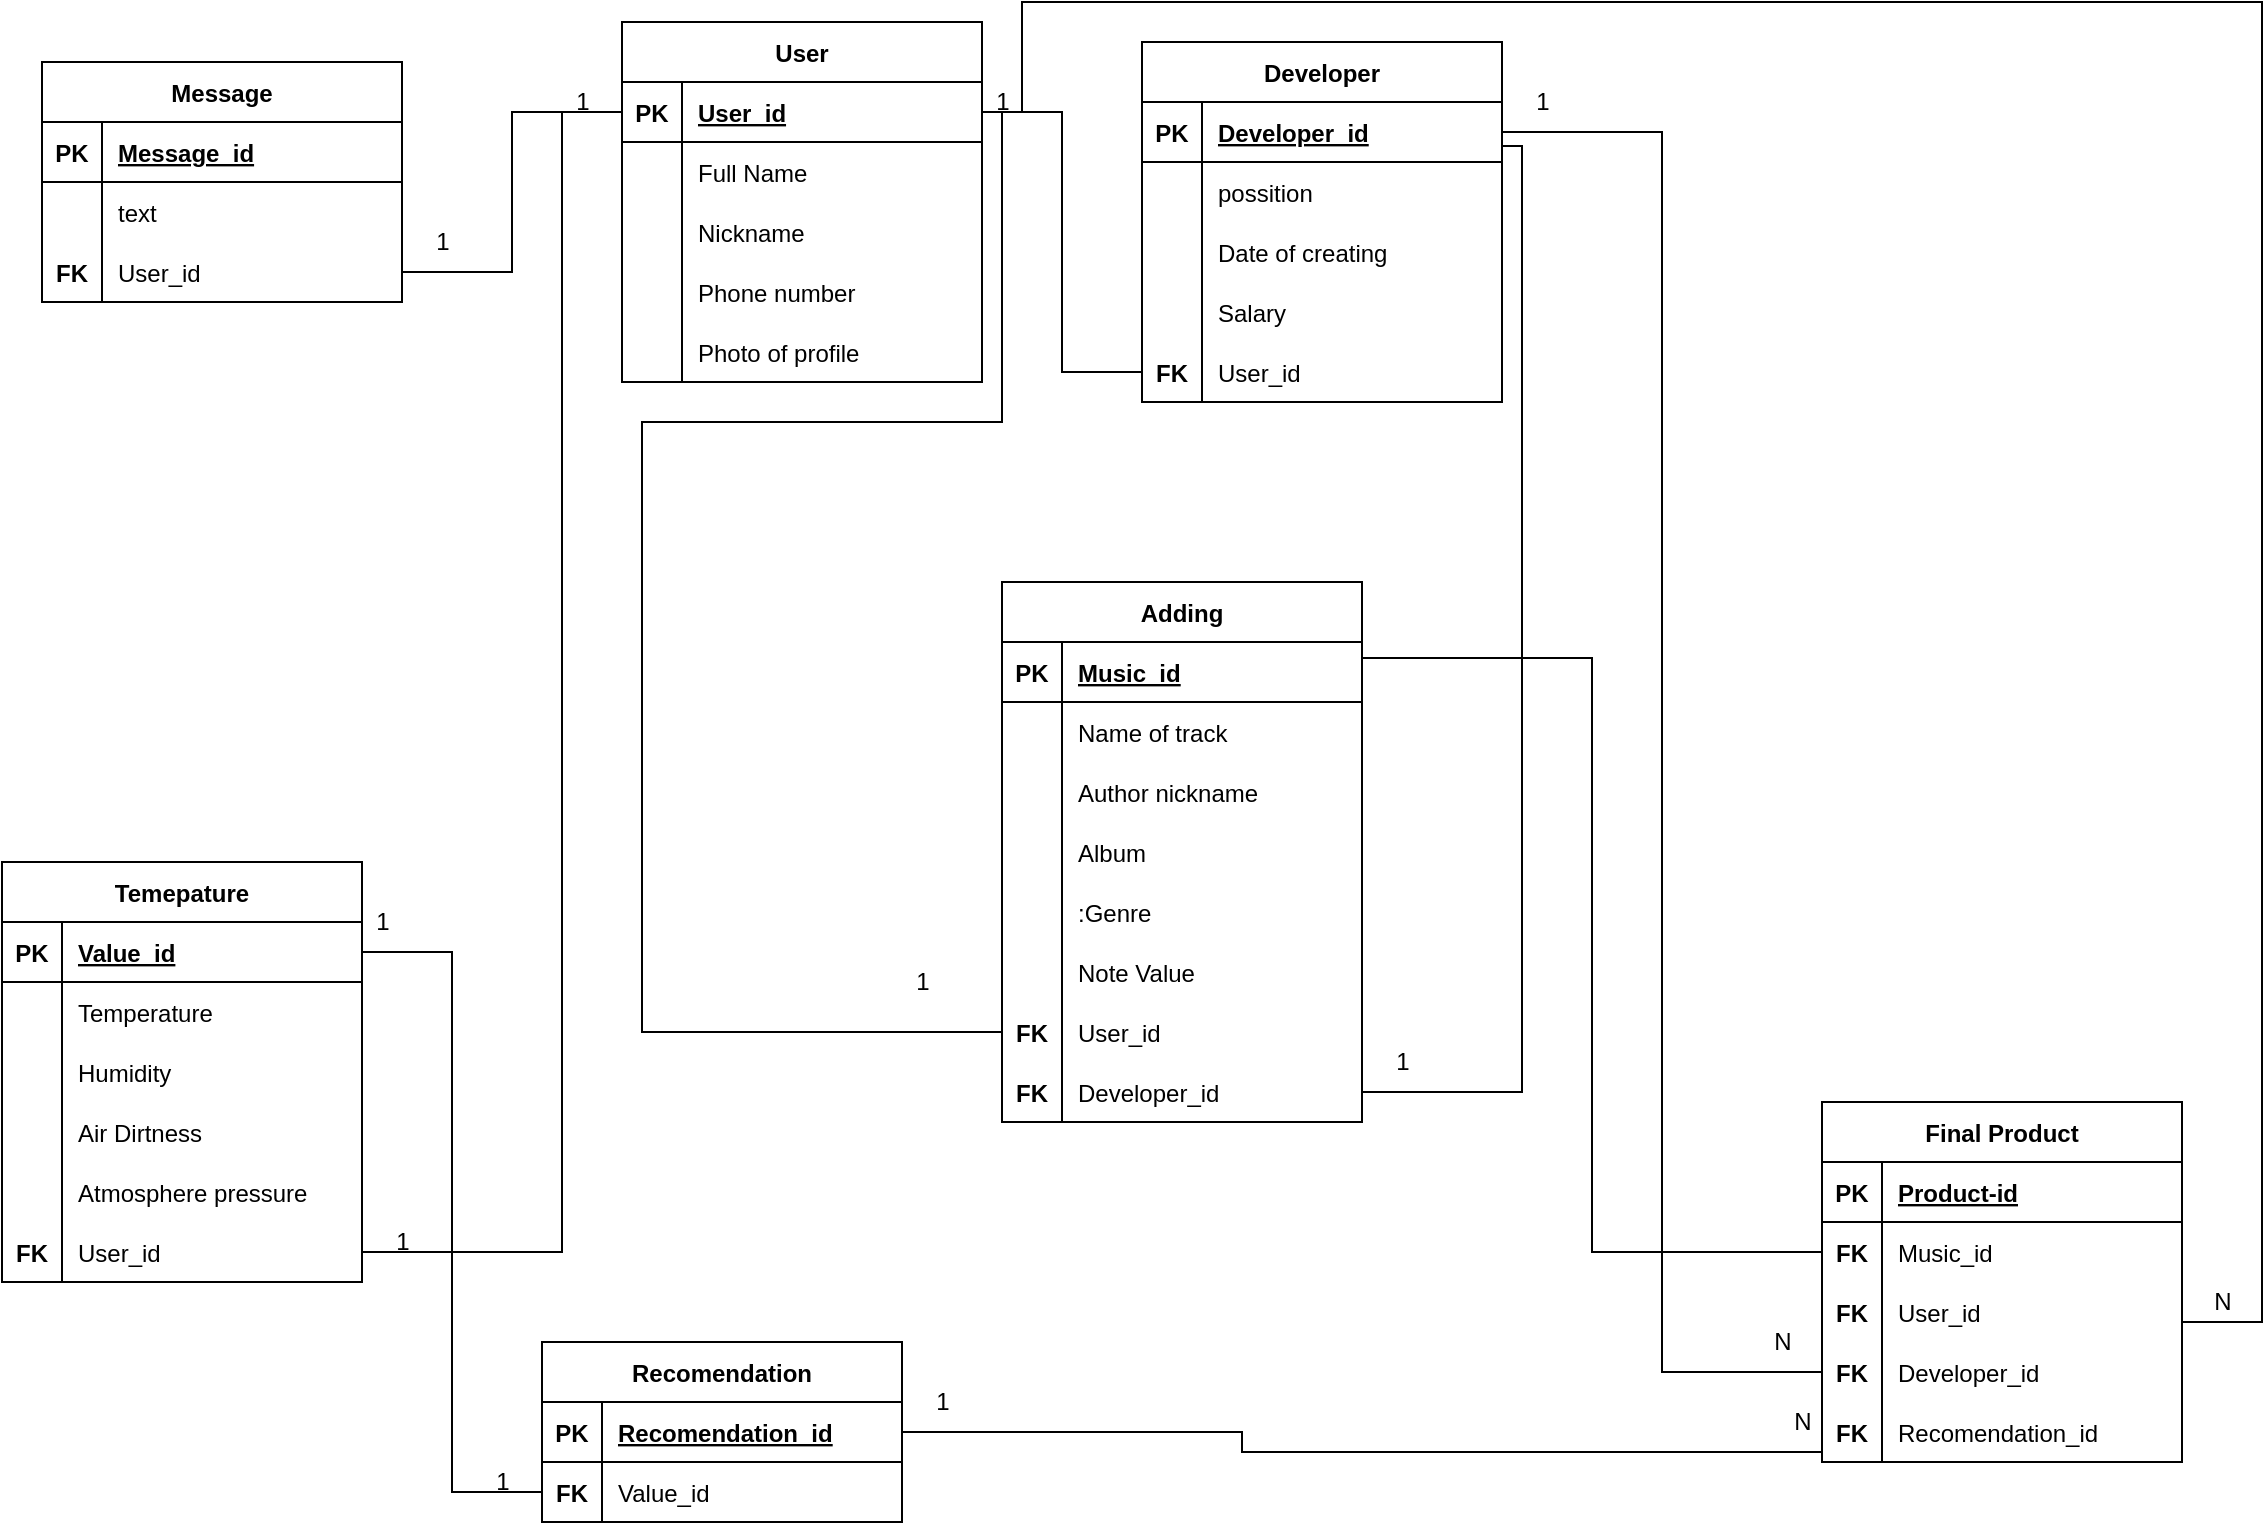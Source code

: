 <mxfile version="20.3.0" type="device"><diagram id="j_bHsARzBsBzhVCtsKam" name="Page-1"><mxGraphModel dx="1422" dy="5474" grid="1" gridSize="10" guides="1" tooltips="1" connect="1" arrows="1" fold="1" page="1" pageScale="1" pageWidth="3300" pageHeight="4681" math="0" shadow="0"><root><mxCell id="0"/><mxCell id="1" parent="0"/><mxCell id="p6yIpW0ieQxFYsLkq8gN-11" value="Message" style="shape=table;startSize=30;container=1;collapsible=1;childLayout=tableLayout;fixedRows=1;rowLines=0;fontStyle=1;align=center;resizeLast=1;" parent="1" vertex="1"><mxGeometry x="200" y="-770" width="180" height="120" as="geometry"/></mxCell><mxCell id="p6yIpW0ieQxFYsLkq8gN-12" value="" style="shape=partialRectangle;collapsible=0;dropTarget=0;pointerEvents=0;fillColor=none;top=0;left=0;bottom=1;right=0;points=[[0,0.5],[1,0.5]];portConstraint=eastwest;" parent="p6yIpW0ieQxFYsLkq8gN-11" vertex="1"><mxGeometry y="30" width="180" height="30" as="geometry"/></mxCell><mxCell id="p6yIpW0ieQxFYsLkq8gN-13" value="PK" style="shape=partialRectangle;connectable=0;fillColor=none;top=0;left=0;bottom=0;right=0;fontStyle=1;overflow=hidden;" parent="p6yIpW0ieQxFYsLkq8gN-12" vertex="1"><mxGeometry width="30" height="30" as="geometry"><mxRectangle width="30" height="30" as="alternateBounds"/></mxGeometry></mxCell><mxCell id="p6yIpW0ieQxFYsLkq8gN-14" value="Message_id" style="shape=partialRectangle;connectable=0;fillColor=none;top=0;left=0;bottom=0;right=0;align=left;spacingLeft=6;fontStyle=5;overflow=hidden;" parent="p6yIpW0ieQxFYsLkq8gN-12" vertex="1"><mxGeometry x="30" width="150" height="30" as="geometry"><mxRectangle width="150" height="30" as="alternateBounds"/></mxGeometry></mxCell><mxCell id="p6yIpW0ieQxFYsLkq8gN-15" value="" style="shape=partialRectangle;collapsible=0;dropTarget=0;pointerEvents=0;fillColor=none;top=0;left=0;bottom=0;right=0;points=[[0,0.5],[1,0.5]];portConstraint=eastwest;" parent="p6yIpW0ieQxFYsLkq8gN-11" vertex="1"><mxGeometry y="60" width="180" height="30" as="geometry"/></mxCell><mxCell id="p6yIpW0ieQxFYsLkq8gN-16" value="" style="shape=partialRectangle;connectable=0;fillColor=none;top=0;left=0;bottom=0;right=0;editable=1;overflow=hidden;" parent="p6yIpW0ieQxFYsLkq8gN-15" vertex="1"><mxGeometry width="30" height="30" as="geometry"><mxRectangle width="30" height="30" as="alternateBounds"/></mxGeometry></mxCell><mxCell id="p6yIpW0ieQxFYsLkq8gN-17" value="text" style="shape=partialRectangle;connectable=0;fillColor=none;top=0;left=0;bottom=0;right=0;align=left;spacingLeft=6;overflow=hidden;" parent="p6yIpW0ieQxFYsLkq8gN-15" vertex="1"><mxGeometry x="30" width="150" height="30" as="geometry"><mxRectangle width="150" height="30" as="alternateBounds"/></mxGeometry></mxCell><mxCell id="p6yIpW0ieQxFYsLkq8gN-62" value="" style="shape=partialRectangle;collapsible=0;dropTarget=0;pointerEvents=0;fillColor=none;top=0;left=0;bottom=0;right=0;points=[[0,0.5],[1,0.5]];portConstraint=eastwest;" parent="p6yIpW0ieQxFYsLkq8gN-11" vertex="1"><mxGeometry y="90" width="180" height="30" as="geometry"/></mxCell><mxCell id="p6yIpW0ieQxFYsLkq8gN-63" value="FK" style="shape=partialRectangle;connectable=0;fillColor=none;top=0;left=0;bottom=0;right=0;editable=1;overflow=hidden;fontStyle=1" parent="p6yIpW0ieQxFYsLkq8gN-62" vertex="1"><mxGeometry width="30" height="30" as="geometry"><mxRectangle width="30" height="30" as="alternateBounds"/></mxGeometry></mxCell><mxCell id="p6yIpW0ieQxFYsLkq8gN-64" value="User_id" style="shape=partialRectangle;connectable=0;fillColor=none;top=0;left=0;bottom=0;right=0;align=left;spacingLeft=6;overflow=hidden;" parent="p6yIpW0ieQxFYsLkq8gN-62" vertex="1"><mxGeometry x="30" width="150" height="30" as="geometry"><mxRectangle width="150" height="30" as="alternateBounds"/></mxGeometry></mxCell><mxCell id="p6yIpW0ieQxFYsLkq8gN-19" value="User" style="shape=table;startSize=30;container=1;collapsible=1;childLayout=tableLayout;fixedRows=1;rowLines=0;fontStyle=1;align=center;resizeLast=1;" parent="1" vertex="1"><mxGeometry x="490" y="-790" width="180" height="180" as="geometry"><mxRectangle x="440" y="-770" width="70" height="30" as="alternateBounds"/></mxGeometry></mxCell><mxCell id="p6yIpW0ieQxFYsLkq8gN-20" value="" style="shape=partialRectangle;collapsible=0;dropTarget=0;pointerEvents=0;fillColor=none;top=0;left=0;bottom=1;right=0;points=[[0,0.5],[1,0.5]];portConstraint=eastwest;" parent="p6yIpW0ieQxFYsLkq8gN-19" vertex="1"><mxGeometry y="30" width="180" height="30" as="geometry"/></mxCell><mxCell id="p6yIpW0ieQxFYsLkq8gN-21" value="PK" style="shape=partialRectangle;connectable=0;fillColor=none;top=0;left=0;bottom=0;right=0;fontStyle=1;overflow=hidden;" parent="p6yIpW0ieQxFYsLkq8gN-20" vertex="1"><mxGeometry width="30" height="30" as="geometry"><mxRectangle width="30" height="30" as="alternateBounds"/></mxGeometry></mxCell><mxCell id="p6yIpW0ieQxFYsLkq8gN-22" value="User_id" style="shape=partialRectangle;connectable=0;fillColor=none;top=0;left=0;bottom=0;right=0;align=left;spacingLeft=6;fontStyle=5;overflow=hidden;" parent="p6yIpW0ieQxFYsLkq8gN-20" vertex="1"><mxGeometry x="30" width="150" height="30" as="geometry"><mxRectangle width="150" height="30" as="alternateBounds"/></mxGeometry></mxCell><mxCell id="p6yIpW0ieQxFYsLkq8gN-23" value="" style="shape=partialRectangle;collapsible=0;dropTarget=0;pointerEvents=0;fillColor=none;top=0;left=0;bottom=0;right=0;points=[[0,0.5],[1,0.5]];portConstraint=eastwest;" parent="p6yIpW0ieQxFYsLkq8gN-19" vertex="1"><mxGeometry y="60" width="180" height="30" as="geometry"/></mxCell><mxCell id="p6yIpW0ieQxFYsLkq8gN-24" value="" style="shape=partialRectangle;connectable=0;fillColor=none;top=0;left=0;bottom=0;right=0;editable=1;overflow=hidden;" parent="p6yIpW0ieQxFYsLkq8gN-23" vertex="1"><mxGeometry width="30" height="30" as="geometry"><mxRectangle width="30" height="30" as="alternateBounds"/></mxGeometry></mxCell><mxCell id="p6yIpW0ieQxFYsLkq8gN-25" value="Full Name" style="shape=partialRectangle;connectable=0;fillColor=none;top=0;left=0;bottom=0;right=0;align=left;spacingLeft=6;overflow=hidden;" parent="p6yIpW0ieQxFYsLkq8gN-23" vertex="1"><mxGeometry x="30" width="150" height="30" as="geometry"><mxRectangle width="150" height="30" as="alternateBounds"/></mxGeometry></mxCell><mxCell id="p6yIpW0ieQxFYsLkq8gN-26" value="" style="shape=partialRectangle;collapsible=0;dropTarget=0;pointerEvents=0;fillColor=none;top=0;left=0;bottom=0;right=0;points=[[0,0.5],[1,0.5]];portConstraint=eastwest;" parent="p6yIpW0ieQxFYsLkq8gN-19" vertex="1"><mxGeometry y="90" width="180" height="30" as="geometry"/></mxCell><mxCell id="p6yIpW0ieQxFYsLkq8gN-27" value="" style="shape=partialRectangle;connectable=0;fillColor=none;top=0;left=0;bottom=0;right=0;editable=1;overflow=hidden;fontStyle=1" parent="p6yIpW0ieQxFYsLkq8gN-26" vertex="1"><mxGeometry width="30" height="30" as="geometry"><mxRectangle width="30" height="30" as="alternateBounds"/></mxGeometry></mxCell><mxCell id="p6yIpW0ieQxFYsLkq8gN-28" value="Nickname" style="shape=partialRectangle;connectable=0;fillColor=none;top=0;left=0;bottom=0;right=0;align=left;spacingLeft=6;overflow=hidden;" parent="p6yIpW0ieQxFYsLkq8gN-26" vertex="1"><mxGeometry x="30" width="150" height="30" as="geometry"><mxRectangle width="150" height="30" as="alternateBounds"/></mxGeometry></mxCell><mxCell id="p6yIpW0ieQxFYsLkq8gN-29" value="" style="shape=partialRectangle;collapsible=0;dropTarget=0;pointerEvents=0;fillColor=none;top=0;left=0;bottom=0;right=0;points=[[0,0.5],[1,0.5]];portConstraint=eastwest;" parent="p6yIpW0ieQxFYsLkq8gN-19" vertex="1"><mxGeometry y="120" width="180" height="30" as="geometry"/></mxCell><mxCell id="p6yIpW0ieQxFYsLkq8gN-30" value="" style="shape=partialRectangle;connectable=0;fillColor=none;top=0;left=0;bottom=0;right=0;editable=1;overflow=hidden;fontStyle=1" parent="p6yIpW0ieQxFYsLkq8gN-29" vertex="1"><mxGeometry width="30" height="30" as="geometry"><mxRectangle width="30" height="30" as="alternateBounds"/></mxGeometry></mxCell><mxCell id="p6yIpW0ieQxFYsLkq8gN-31" value="Phone number" style="shape=partialRectangle;connectable=0;fillColor=none;top=0;left=0;bottom=0;right=0;align=left;spacingLeft=6;overflow=hidden;" parent="p6yIpW0ieQxFYsLkq8gN-29" vertex="1"><mxGeometry x="30" width="150" height="30" as="geometry"><mxRectangle width="150" height="30" as="alternateBounds"/></mxGeometry></mxCell><mxCell id="p6yIpW0ieQxFYsLkq8gN-32" value="" style="shape=partialRectangle;collapsible=0;dropTarget=0;pointerEvents=0;fillColor=none;top=0;left=0;bottom=0;right=0;points=[[0,0.5],[1,0.5]];portConstraint=eastwest;" parent="p6yIpW0ieQxFYsLkq8gN-19" vertex="1"><mxGeometry y="150" width="180" height="30" as="geometry"/></mxCell><mxCell id="p6yIpW0ieQxFYsLkq8gN-33" value="" style="shape=partialRectangle;connectable=0;fillColor=none;top=0;left=0;bottom=0;right=0;editable=1;overflow=hidden;fontStyle=1" parent="p6yIpW0ieQxFYsLkq8gN-32" vertex="1"><mxGeometry width="30" height="30" as="geometry"><mxRectangle width="30" height="30" as="alternateBounds"/></mxGeometry></mxCell><mxCell id="p6yIpW0ieQxFYsLkq8gN-34" value="Photo of profile" style="shape=partialRectangle;connectable=0;fillColor=none;top=0;left=0;bottom=0;right=0;align=left;spacingLeft=6;overflow=hidden;" parent="p6yIpW0ieQxFYsLkq8gN-32" vertex="1"><mxGeometry x="30" width="150" height="30" as="geometry"><mxRectangle width="150" height="30" as="alternateBounds"/></mxGeometry></mxCell><mxCell id="p6yIpW0ieQxFYsLkq8gN-46" value="Developer" style="shape=table;startSize=30;container=1;collapsible=1;childLayout=tableLayout;fixedRows=1;rowLines=0;fontStyle=1;align=center;resizeLast=1;" parent="1" vertex="1"><mxGeometry x="750" y="-780" width="180" height="180" as="geometry"><mxRectangle x="440" y="-770" width="70" height="30" as="alternateBounds"/></mxGeometry></mxCell><mxCell id="p6yIpW0ieQxFYsLkq8gN-47" value="" style="shape=partialRectangle;collapsible=0;dropTarget=0;pointerEvents=0;fillColor=none;top=0;left=0;bottom=1;right=0;points=[[0,0.5],[1,0.5]];portConstraint=eastwest;" parent="p6yIpW0ieQxFYsLkq8gN-46" vertex="1"><mxGeometry y="30" width="180" height="30" as="geometry"/></mxCell><mxCell id="p6yIpW0ieQxFYsLkq8gN-48" value="PK" style="shape=partialRectangle;connectable=0;fillColor=none;top=0;left=0;bottom=0;right=0;fontStyle=1;overflow=hidden;" parent="p6yIpW0ieQxFYsLkq8gN-47" vertex="1"><mxGeometry width="30" height="30" as="geometry"><mxRectangle width="30" height="30" as="alternateBounds"/></mxGeometry></mxCell><mxCell id="p6yIpW0ieQxFYsLkq8gN-49" value="Developer_id" style="shape=partialRectangle;connectable=0;fillColor=none;top=0;left=0;bottom=0;right=0;align=left;spacingLeft=6;fontStyle=5;overflow=hidden;" parent="p6yIpW0ieQxFYsLkq8gN-47" vertex="1"><mxGeometry x="30" width="150" height="30" as="geometry"><mxRectangle width="150" height="30" as="alternateBounds"/></mxGeometry></mxCell><mxCell id="p6yIpW0ieQxFYsLkq8gN-50" value="" style="shape=partialRectangle;collapsible=0;dropTarget=0;pointerEvents=0;fillColor=none;top=0;left=0;bottom=0;right=0;points=[[0,0.5],[1,0.5]];portConstraint=eastwest;" parent="p6yIpW0ieQxFYsLkq8gN-46" vertex="1"><mxGeometry y="60" width="180" height="30" as="geometry"/></mxCell><mxCell id="p6yIpW0ieQxFYsLkq8gN-51" value="" style="shape=partialRectangle;connectable=0;fillColor=none;top=0;left=0;bottom=0;right=0;editable=1;overflow=hidden;" parent="p6yIpW0ieQxFYsLkq8gN-50" vertex="1"><mxGeometry width="30" height="30" as="geometry"><mxRectangle width="30" height="30" as="alternateBounds"/></mxGeometry></mxCell><mxCell id="p6yIpW0ieQxFYsLkq8gN-52" value="possition" style="shape=partialRectangle;connectable=0;fillColor=none;top=0;left=0;bottom=0;right=0;align=left;spacingLeft=6;overflow=hidden;" parent="p6yIpW0ieQxFYsLkq8gN-50" vertex="1"><mxGeometry x="30" width="150" height="30" as="geometry"><mxRectangle width="150" height="30" as="alternateBounds"/></mxGeometry></mxCell><mxCell id="p6yIpW0ieQxFYsLkq8gN-56" value="" style="shape=partialRectangle;collapsible=0;dropTarget=0;pointerEvents=0;fillColor=none;top=0;left=0;bottom=0;right=0;points=[[0,0.5],[1,0.5]];portConstraint=eastwest;" parent="p6yIpW0ieQxFYsLkq8gN-46" vertex="1"><mxGeometry y="90" width="180" height="30" as="geometry"/></mxCell><mxCell id="p6yIpW0ieQxFYsLkq8gN-57" value="" style="shape=partialRectangle;connectable=0;fillColor=none;top=0;left=0;bottom=0;right=0;editable=1;overflow=hidden;fontStyle=1" parent="p6yIpW0ieQxFYsLkq8gN-56" vertex="1"><mxGeometry width="30" height="30" as="geometry"><mxRectangle width="30" height="30" as="alternateBounds"/></mxGeometry></mxCell><mxCell id="p6yIpW0ieQxFYsLkq8gN-58" value="Date of creating" style="shape=partialRectangle;connectable=0;fillColor=none;top=0;left=0;bottom=0;right=0;align=left;spacingLeft=6;overflow=hidden;" parent="p6yIpW0ieQxFYsLkq8gN-56" vertex="1"><mxGeometry x="30" width="150" height="30" as="geometry"><mxRectangle width="150" height="30" as="alternateBounds"/></mxGeometry></mxCell><mxCell id="p6yIpW0ieQxFYsLkq8gN-53" value="" style="shape=partialRectangle;collapsible=0;dropTarget=0;pointerEvents=0;fillColor=none;top=0;left=0;bottom=0;right=0;points=[[0,0.5],[1,0.5]];portConstraint=eastwest;" parent="p6yIpW0ieQxFYsLkq8gN-46" vertex="1"><mxGeometry y="120" width="180" height="30" as="geometry"/></mxCell><mxCell id="p6yIpW0ieQxFYsLkq8gN-54" value="" style="shape=partialRectangle;connectable=0;fillColor=none;top=0;left=0;bottom=0;right=0;editable=1;overflow=hidden;fontStyle=1" parent="p6yIpW0ieQxFYsLkq8gN-53" vertex="1"><mxGeometry width="30" height="30" as="geometry"><mxRectangle width="30" height="30" as="alternateBounds"/></mxGeometry></mxCell><mxCell id="p6yIpW0ieQxFYsLkq8gN-55" value="Salary" style="shape=partialRectangle;connectable=0;fillColor=none;top=0;left=0;bottom=0;right=0;align=left;spacingLeft=6;overflow=hidden;" parent="p6yIpW0ieQxFYsLkq8gN-53" vertex="1"><mxGeometry x="30" width="150" height="30" as="geometry"><mxRectangle width="150" height="30" as="alternateBounds"/></mxGeometry></mxCell><mxCell id="p6yIpW0ieQxFYsLkq8gN-68" value="" style="shape=partialRectangle;collapsible=0;dropTarget=0;pointerEvents=0;fillColor=none;top=0;left=0;bottom=0;right=0;points=[[0,0.5],[1,0.5]];portConstraint=eastwest;" parent="p6yIpW0ieQxFYsLkq8gN-46" vertex="1"><mxGeometry y="150" width="180" height="30" as="geometry"/></mxCell><mxCell id="p6yIpW0ieQxFYsLkq8gN-69" value="FK" style="shape=partialRectangle;connectable=0;fillColor=none;top=0;left=0;bottom=0;right=0;editable=1;overflow=hidden;fontStyle=1" parent="p6yIpW0ieQxFYsLkq8gN-68" vertex="1"><mxGeometry width="30" height="30" as="geometry"><mxRectangle width="30" height="30" as="alternateBounds"/></mxGeometry></mxCell><mxCell id="p6yIpW0ieQxFYsLkq8gN-70" value="User_id" style="shape=partialRectangle;connectable=0;fillColor=none;top=0;left=0;bottom=0;right=0;align=left;spacingLeft=6;overflow=hidden;" parent="p6yIpW0ieQxFYsLkq8gN-68" vertex="1"><mxGeometry x="30" width="150" height="30" as="geometry"><mxRectangle width="150" height="30" as="alternateBounds"/></mxGeometry></mxCell><mxCell id="p6yIpW0ieQxFYsLkq8gN-65" value="" style="endArrow=none;html=1;edgeStyle=orthogonalEdgeStyle;rounded=0;exitX=0;exitY=0.5;exitDx=0;exitDy=0;entryX=1;entryY=0.5;entryDx=0;entryDy=0;" parent="1" source="p6yIpW0ieQxFYsLkq8gN-20" target="p6yIpW0ieQxFYsLkq8gN-62" edge="1"><mxGeometry relative="1" as="geometry"><mxPoint x="360" y="-590" as="sourcePoint"/><mxPoint x="520" y="-590" as="targetPoint"/></mxGeometry></mxCell><mxCell id="p6yIpW0ieQxFYsLkq8gN-71" value="" style="endArrow=none;html=1;edgeStyle=orthogonalEdgeStyle;rounded=0;exitX=1;exitY=0.5;exitDx=0;exitDy=0;entryX=0;entryY=0.5;entryDx=0;entryDy=0;" parent="1" source="p6yIpW0ieQxFYsLkq8gN-20" target="p6yIpW0ieQxFYsLkq8gN-68" edge="1"><mxGeometry relative="1" as="geometry"><mxPoint x="750" y="-580" as="sourcePoint"/><mxPoint x="660" y="-510" as="targetPoint"/></mxGeometry></mxCell><mxCell id="p6yIpW0ieQxFYsLkq8gN-72" value="Adding" style="shape=table;startSize=30;container=1;collapsible=1;childLayout=tableLayout;fixedRows=1;rowLines=0;fontStyle=1;align=center;resizeLast=1;" parent="1" vertex="1"><mxGeometry x="680" y="-510" width="180" height="270" as="geometry"><mxRectangle x="440" y="-770" width="70" height="30" as="alternateBounds"/></mxGeometry></mxCell><mxCell id="p6yIpW0ieQxFYsLkq8gN-73" value="" style="shape=partialRectangle;collapsible=0;dropTarget=0;pointerEvents=0;fillColor=none;top=0;left=0;bottom=1;right=0;points=[[0,0.5],[1,0.5]];portConstraint=eastwest;" parent="p6yIpW0ieQxFYsLkq8gN-72" vertex="1"><mxGeometry y="30" width="180" height="30" as="geometry"/></mxCell><mxCell id="p6yIpW0ieQxFYsLkq8gN-74" value="PK" style="shape=partialRectangle;connectable=0;fillColor=none;top=0;left=0;bottom=0;right=0;fontStyle=1;overflow=hidden;" parent="p6yIpW0ieQxFYsLkq8gN-73" vertex="1"><mxGeometry width="30" height="30" as="geometry"><mxRectangle width="30" height="30" as="alternateBounds"/></mxGeometry></mxCell><mxCell id="p6yIpW0ieQxFYsLkq8gN-75" value="Music_id" style="shape=partialRectangle;connectable=0;fillColor=none;top=0;left=0;bottom=0;right=0;align=left;spacingLeft=6;fontStyle=5;overflow=hidden;" parent="p6yIpW0ieQxFYsLkq8gN-73" vertex="1"><mxGeometry x="30" width="150" height="30" as="geometry"><mxRectangle width="150" height="30" as="alternateBounds"/></mxGeometry></mxCell><mxCell id="p6yIpW0ieQxFYsLkq8gN-76" value="" style="shape=partialRectangle;collapsible=0;dropTarget=0;pointerEvents=0;fillColor=none;top=0;left=0;bottom=0;right=0;points=[[0,0.5],[1,0.5]];portConstraint=eastwest;" parent="p6yIpW0ieQxFYsLkq8gN-72" vertex="1"><mxGeometry y="60" width="180" height="30" as="geometry"/></mxCell><mxCell id="p6yIpW0ieQxFYsLkq8gN-77" value="" style="shape=partialRectangle;connectable=0;fillColor=none;top=0;left=0;bottom=0;right=0;editable=1;overflow=hidden;" parent="p6yIpW0ieQxFYsLkq8gN-76" vertex="1"><mxGeometry width="30" height="30" as="geometry"><mxRectangle width="30" height="30" as="alternateBounds"/></mxGeometry></mxCell><mxCell id="p6yIpW0ieQxFYsLkq8gN-78" value="Name of track" style="shape=partialRectangle;connectable=0;fillColor=none;top=0;left=0;bottom=0;right=0;align=left;spacingLeft=6;overflow=hidden;" parent="p6yIpW0ieQxFYsLkq8gN-76" vertex="1"><mxGeometry x="30" width="150" height="30" as="geometry"><mxRectangle width="150" height="30" as="alternateBounds"/></mxGeometry></mxCell><mxCell id="p6yIpW0ieQxFYsLkq8gN-79" value="" style="shape=partialRectangle;collapsible=0;dropTarget=0;pointerEvents=0;fillColor=none;top=0;left=0;bottom=0;right=0;points=[[0,0.5],[1,0.5]];portConstraint=eastwest;" parent="p6yIpW0ieQxFYsLkq8gN-72" vertex="1"><mxGeometry y="90" width="180" height="30" as="geometry"/></mxCell><mxCell id="p6yIpW0ieQxFYsLkq8gN-80" value="" style="shape=partialRectangle;connectable=0;fillColor=none;top=0;left=0;bottom=0;right=0;editable=1;overflow=hidden;fontStyle=1" parent="p6yIpW0ieQxFYsLkq8gN-79" vertex="1"><mxGeometry width="30" height="30" as="geometry"><mxRectangle width="30" height="30" as="alternateBounds"/></mxGeometry></mxCell><mxCell id="p6yIpW0ieQxFYsLkq8gN-81" value="Author nickname" style="shape=partialRectangle;connectable=0;fillColor=none;top=0;left=0;bottom=0;right=0;align=left;spacingLeft=6;overflow=hidden;" parent="p6yIpW0ieQxFYsLkq8gN-79" vertex="1"><mxGeometry x="30" width="150" height="30" as="geometry"><mxRectangle width="150" height="30" as="alternateBounds"/></mxGeometry></mxCell><mxCell id="p6yIpW0ieQxFYsLkq8gN-82" value="" style="shape=partialRectangle;collapsible=0;dropTarget=0;pointerEvents=0;fillColor=none;top=0;left=0;bottom=0;right=0;points=[[0,0.5],[1,0.5]];portConstraint=eastwest;" parent="p6yIpW0ieQxFYsLkq8gN-72" vertex="1"><mxGeometry y="120" width="180" height="30" as="geometry"/></mxCell><mxCell id="p6yIpW0ieQxFYsLkq8gN-83" value="" style="shape=partialRectangle;connectable=0;fillColor=none;top=0;left=0;bottom=0;right=0;editable=1;overflow=hidden;fontStyle=1" parent="p6yIpW0ieQxFYsLkq8gN-82" vertex="1"><mxGeometry width="30" height="30" as="geometry"><mxRectangle width="30" height="30" as="alternateBounds"/></mxGeometry></mxCell><mxCell id="p6yIpW0ieQxFYsLkq8gN-84" value="Album" style="shape=partialRectangle;connectable=0;fillColor=none;top=0;left=0;bottom=0;right=0;align=left;spacingLeft=6;overflow=hidden;" parent="p6yIpW0ieQxFYsLkq8gN-82" vertex="1"><mxGeometry x="30" width="150" height="30" as="geometry"><mxRectangle width="150" height="30" as="alternateBounds"/></mxGeometry></mxCell><mxCell id="p6yIpW0ieQxFYsLkq8gN-161" value="" style="shape=partialRectangle;collapsible=0;dropTarget=0;pointerEvents=0;fillColor=none;top=0;left=0;bottom=0;right=0;points=[[0,0.5],[1,0.5]];portConstraint=eastwest;" parent="p6yIpW0ieQxFYsLkq8gN-72" vertex="1"><mxGeometry y="150" width="180" height="30" as="geometry"/></mxCell><mxCell id="p6yIpW0ieQxFYsLkq8gN-162" value="" style="shape=partialRectangle;connectable=0;fillColor=none;top=0;left=0;bottom=0;right=0;editable=1;overflow=hidden;fontStyle=1" parent="p6yIpW0ieQxFYsLkq8gN-161" vertex="1"><mxGeometry width="30" height="30" as="geometry"><mxRectangle width="30" height="30" as="alternateBounds"/></mxGeometry></mxCell><mxCell id="p6yIpW0ieQxFYsLkq8gN-163" value=":Genre" style="shape=partialRectangle;connectable=0;fillColor=none;top=0;left=0;bottom=0;right=0;align=left;spacingLeft=6;overflow=hidden;" parent="p6yIpW0ieQxFYsLkq8gN-161" vertex="1"><mxGeometry x="30" width="150" height="30" as="geometry"><mxRectangle width="150" height="30" as="alternateBounds"/></mxGeometry></mxCell><mxCell id="p6yIpW0ieQxFYsLkq8gN-85" value="" style="shape=partialRectangle;collapsible=0;dropTarget=0;pointerEvents=0;fillColor=none;top=0;left=0;bottom=0;right=0;points=[[0,0.5],[1,0.5]];portConstraint=eastwest;" parent="p6yIpW0ieQxFYsLkq8gN-72" vertex="1"><mxGeometry y="180" width="180" height="30" as="geometry"/></mxCell><mxCell id="p6yIpW0ieQxFYsLkq8gN-86" value="" style="shape=partialRectangle;connectable=0;fillColor=none;top=0;left=0;bottom=0;right=0;editable=1;overflow=hidden;fontStyle=1" parent="p6yIpW0ieQxFYsLkq8gN-85" vertex="1"><mxGeometry width="30" height="30" as="geometry"><mxRectangle width="30" height="30" as="alternateBounds"/></mxGeometry></mxCell><mxCell id="p6yIpW0ieQxFYsLkq8gN-87" value="Note Value" style="shape=partialRectangle;connectable=0;fillColor=none;top=0;left=0;bottom=0;right=0;align=left;spacingLeft=6;overflow=hidden;" parent="p6yIpW0ieQxFYsLkq8gN-85" vertex="1"><mxGeometry x="30" width="150" height="30" as="geometry"><mxRectangle width="150" height="30" as="alternateBounds"/></mxGeometry></mxCell><mxCell id="p6yIpW0ieQxFYsLkq8gN-88" value="" style="shape=partialRectangle;collapsible=0;dropTarget=0;pointerEvents=0;fillColor=none;top=0;left=0;bottom=0;right=0;points=[[0,0.5],[1,0.5]];portConstraint=eastwest;" parent="p6yIpW0ieQxFYsLkq8gN-72" vertex="1"><mxGeometry y="210" width="180" height="30" as="geometry"/></mxCell><mxCell id="p6yIpW0ieQxFYsLkq8gN-89" value="FK" style="shape=partialRectangle;connectable=0;fillColor=none;top=0;left=0;bottom=0;right=0;editable=1;overflow=hidden;fontStyle=1" parent="p6yIpW0ieQxFYsLkq8gN-88" vertex="1"><mxGeometry width="30" height="30" as="geometry"><mxRectangle width="30" height="30" as="alternateBounds"/></mxGeometry></mxCell><mxCell id="p6yIpW0ieQxFYsLkq8gN-90" value="User_id" style="shape=partialRectangle;connectable=0;fillColor=none;top=0;left=0;bottom=0;right=0;align=left;spacingLeft=6;overflow=hidden;" parent="p6yIpW0ieQxFYsLkq8gN-88" vertex="1"><mxGeometry x="30" width="150" height="30" as="geometry"><mxRectangle width="150" height="30" as="alternateBounds"/></mxGeometry></mxCell><mxCell id="p6yIpW0ieQxFYsLkq8gN-91" value="" style="shape=partialRectangle;collapsible=0;dropTarget=0;pointerEvents=0;fillColor=none;top=0;left=0;bottom=0;right=0;points=[[0,0.5],[1,0.5]];portConstraint=eastwest;" parent="p6yIpW0ieQxFYsLkq8gN-72" vertex="1"><mxGeometry y="240" width="180" height="30" as="geometry"/></mxCell><mxCell id="p6yIpW0ieQxFYsLkq8gN-92" value="FK" style="shape=partialRectangle;connectable=0;fillColor=none;top=0;left=0;bottom=0;right=0;editable=1;overflow=hidden;fontStyle=1" parent="p6yIpW0ieQxFYsLkq8gN-91" vertex="1"><mxGeometry width="30" height="30" as="geometry"><mxRectangle width="30" height="30" as="alternateBounds"/></mxGeometry></mxCell><mxCell id="p6yIpW0ieQxFYsLkq8gN-93" value="Developer_id" style="shape=partialRectangle;connectable=0;fillColor=none;top=0;left=0;bottom=0;right=0;align=left;spacingLeft=6;overflow=hidden;" parent="p6yIpW0ieQxFYsLkq8gN-91" vertex="1"><mxGeometry x="30" width="150" height="30" as="geometry"><mxRectangle width="150" height="30" as="alternateBounds"/></mxGeometry></mxCell><mxCell id="p6yIpW0ieQxFYsLkq8gN-94" value="" style="endArrow=none;html=1;edgeStyle=orthogonalEdgeStyle;rounded=0;exitX=1;exitY=0.5;exitDx=0;exitDy=0;entryX=1;entryY=0.733;entryDx=0;entryDy=0;entryPerimeter=0;" parent="1" source="p6yIpW0ieQxFYsLkq8gN-91" target="p6yIpW0ieQxFYsLkq8gN-47" edge="1"><mxGeometry relative="1" as="geometry"><mxPoint x="660" y="-725" as="sourcePoint"/><mxPoint x="760" y="-605" as="targetPoint"/></mxGeometry></mxCell><mxCell id="p6yIpW0ieQxFYsLkq8gN-95" value="" style="endArrow=none;html=1;edgeStyle=orthogonalEdgeStyle;rounded=0;entryX=0;entryY=0.5;entryDx=0;entryDy=0;" parent="1" source="p6yIpW0ieQxFYsLkq8gN-20" target="p6yIpW0ieQxFYsLkq8gN-88" edge="1"><mxGeometry relative="1" as="geometry"><mxPoint x="670" y="-715" as="sourcePoint"/><mxPoint x="770" y="-595" as="targetPoint"/><Array as="points"><mxPoint x="680" y="-745"/><mxPoint x="680" y="-590"/><mxPoint x="500" y="-590"/><mxPoint x="500" y="-285"/></Array></mxGeometry></mxCell><mxCell id="p6yIpW0ieQxFYsLkq8gN-96" value="Temepature" style="shape=table;startSize=30;container=1;collapsible=1;childLayout=tableLayout;fixedRows=1;rowLines=0;fontStyle=1;align=center;resizeLast=1;" parent="1" vertex="1"><mxGeometry x="180" y="-370" width="180" height="210" as="geometry"><mxRectangle x="440" y="-770" width="70" height="30" as="alternateBounds"/></mxGeometry></mxCell><mxCell id="p6yIpW0ieQxFYsLkq8gN-97" value="" style="shape=partialRectangle;collapsible=0;dropTarget=0;pointerEvents=0;fillColor=none;top=0;left=0;bottom=1;right=0;points=[[0,0.5],[1,0.5]];portConstraint=eastwest;" parent="p6yIpW0ieQxFYsLkq8gN-96" vertex="1"><mxGeometry y="30" width="180" height="30" as="geometry"/></mxCell><mxCell id="p6yIpW0ieQxFYsLkq8gN-98" value="PK" style="shape=partialRectangle;connectable=0;fillColor=none;top=0;left=0;bottom=0;right=0;fontStyle=1;overflow=hidden;" parent="p6yIpW0ieQxFYsLkq8gN-97" vertex="1"><mxGeometry width="30" height="30" as="geometry"><mxRectangle width="30" height="30" as="alternateBounds"/></mxGeometry></mxCell><mxCell id="p6yIpW0ieQxFYsLkq8gN-99" value="Value_id" style="shape=partialRectangle;connectable=0;fillColor=none;top=0;left=0;bottom=0;right=0;align=left;spacingLeft=6;fontStyle=5;overflow=hidden;" parent="p6yIpW0ieQxFYsLkq8gN-97" vertex="1"><mxGeometry x="30" width="150" height="30" as="geometry"><mxRectangle width="150" height="30" as="alternateBounds"/></mxGeometry></mxCell><mxCell id="p6yIpW0ieQxFYsLkq8gN-100" value="" style="shape=partialRectangle;collapsible=0;dropTarget=0;pointerEvents=0;fillColor=none;top=0;left=0;bottom=0;right=0;points=[[0,0.5],[1,0.5]];portConstraint=eastwest;" parent="p6yIpW0ieQxFYsLkq8gN-96" vertex="1"><mxGeometry y="60" width="180" height="30" as="geometry"/></mxCell><mxCell id="p6yIpW0ieQxFYsLkq8gN-101" value="" style="shape=partialRectangle;connectable=0;fillColor=none;top=0;left=0;bottom=0;right=0;editable=1;overflow=hidden;" parent="p6yIpW0ieQxFYsLkq8gN-100" vertex="1"><mxGeometry width="30" height="30" as="geometry"><mxRectangle width="30" height="30" as="alternateBounds"/></mxGeometry></mxCell><mxCell id="p6yIpW0ieQxFYsLkq8gN-102" value="Temperature" style="shape=partialRectangle;connectable=0;fillColor=none;top=0;left=0;bottom=0;right=0;align=left;spacingLeft=6;overflow=hidden;" parent="p6yIpW0ieQxFYsLkq8gN-100" vertex="1"><mxGeometry x="30" width="150" height="30" as="geometry"><mxRectangle width="150" height="30" as="alternateBounds"/></mxGeometry></mxCell><mxCell id="p6yIpW0ieQxFYsLkq8gN-103" value="" style="shape=partialRectangle;collapsible=0;dropTarget=0;pointerEvents=0;fillColor=none;top=0;left=0;bottom=0;right=0;points=[[0,0.5],[1,0.5]];portConstraint=eastwest;" parent="p6yIpW0ieQxFYsLkq8gN-96" vertex="1"><mxGeometry y="90" width="180" height="30" as="geometry"/></mxCell><mxCell id="p6yIpW0ieQxFYsLkq8gN-104" value="" style="shape=partialRectangle;connectable=0;fillColor=none;top=0;left=0;bottom=0;right=0;editable=1;overflow=hidden;fontStyle=1" parent="p6yIpW0ieQxFYsLkq8gN-103" vertex="1"><mxGeometry width="30" height="30" as="geometry"><mxRectangle width="30" height="30" as="alternateBounds"/></mxGeometry></mxCell><mxCell id="p6yIpW0ieQxFYsLkq8gN-105" value="Humidity" style="shape=partialRectangle;connectable=0;fillColor=none;top=0;left=0;bottom=0;right=0;align=left;spacingLeft=6;overflow=hidden;" parent="p6yIpW0ieQxFYsLkq8gN-103" vertex="1"><mxGeometry x="30" width="150" height="30" as="geometry"><mxRectangle width="150" height="30" as="alternateBounds"/></mxGeometry></mxCell><mxCell id="p6yIpW0ieQxFYsLkq8gN-106" value="" style="shape=partialRectangle;collapsible=0;dropTarget=0;pointerEvents=0;fillColor=none;top=0;left=0;bottom=0;right=0;points=[[0,0.5],[1,0.5]];portConstraint=eastwest;" parent="p6yIpW0ieQxFYsLkq8gN-96" vertex="1"><mxGeometry y="120" width="180" height="30" as="geometry"/></mxCell><mxCell id="p6yIpW0ieQxFYsLkq8gN-107" value="" style="shape=partialRectangle;connectable=0;fillColor=none;top=0;left=0;bottom=0;right=0;editable=1;overflow=hidden;fontStyle=1" parent="p6yIpW0ieQxFYsLkq8gN-106" vertex="1"><mxGeometry width="30" height="30" as="geometry"><mxRectangle width="30" height="30" as="alternateBounds"/></mxGeometry></mxCell><mxCell id="p6yIpW0ieQxFYsLkq8gN-108" value="Air Dirtness" style="shape=partialRectangle;connectable=0;fillColor=none;top=0;left=0;bottom=0;right=0;align=left;spacingLeft=6;overflow=hidden;" parent="p6yIpW0ieQxFYsLkq8gN-106" vertex="1"><mxGeometry x="30" width="150" height="30" as="geometry"><mxRectangle width="150" height="30" as="alternateBounds"/></mxGeometry></mxCell><mxCell id="p6yIpW0ieQxFYsLkq8gN-109" value="" style="shape=partialRectangle;collapsible=0;dropTarget=0;pointerEvents=0;fillColor=none;top=0;left=0;bottom=0;right=0;points=[[0,0.5],[1,0.5]];portConstraint=eastwest;" parent="p6yIpW0ieQxFYsLkq8gN-96" vertex="1"><mxGeometry y="150" width="180" height="30" as="geometry"/></mxCell><mxCell id="p6yIpW0ieQxFYsLkq8gN-110" value="" style="shape=partialRectangle;connectable=0;fillColor=none;top=0;left=0;bottom=0;right=0;editable=1;overflow=hidden;fontStyle=1" parent="p6yIpW0ieQxFYsLkq8gN-109" vertex="1"><mxGeometry width="30" height="30" as="geometry"><mxRectangle width="30" height="30" as="alternateBounds"/></mxGeometry></mxCell><mxCell id="p6yIpW0ieQxFYsLkq8gN-111" value="Atmosphere pressure" style="shape=partialRectangle;connectable=0;fillColor=none;top=0;left=0;bottom=0;right=0;align=left;spacingLeft=6;overflow=hidden;" parent="p6yIpW0ieQxFYsLkq8gN-109" vertex="1"><mxGeometry x="30" width="150" height="30" as="geometry"><mxRectangle width="150" height="30" as="alternateBounds"/></mxGeometry></mxCell><mxCell id="p6yIpW0ieQxFYsLkq8gN-112" value="" style="shape=partialRectangle;collapsible=0;dropTarget=0;pointerEvents=0;fillColor=none;top=0;left=0;bottom=0;right=0;points=[[0,0.5],[1,0.5]];portConstraint=eastwest;" parent="p6yIpW0ieQxFYsLkq8gN-96" vertex="1"><mxGeometry y="180" width="180" height="30" as="geometry"/></mxCell><mxCell id="p6yIpW0ieQxFYsLkq8gN-113" value="FK" style="shape=partialRectangle;connectable=0;fillColor=none;top=0;left=0;bottom=0;right=0;editable=1;overflow=hidden;fontStyle=1" parent="p6yIpW0ieQxFYsLkq8gN-112" vertex="1"><mxGeometry width="30" height="30" as="geometry"><mxRectangle width="30" height="30" as="alternateBounds"/></mxGeometry></mxCell><mxCell id="p6yIpW0ieQxFYsLkq8gN-114" value="User_id" style="shape=partialRectangle;connectable=0;fillColor=none;top=0;left=0;bottom=0;right=0;align=left;spacingLeft=6;overflow=hidden;" parent="p6yIpW0ieQxFYsLkq8gN-112" vertex="1"><mxGeometry x="30" width="150" height="30" as="geometry"><mxRectangle width="150" height="30" as="alternateBounds"/></mxGeometry></mxCell><mxCell id="p6yIpW0ieQxFYsLkq8gN-119" value="Recomendation" style="shape=table;startSize=30;container=1;collapsible=1;childLayout=tableLayout;fixedRows=1;rowLines=0;fontStyle=1;align=center;resizeLast=1;" parent="1" vertex="1"><mxGeometry x="450" y="-130" width="180" height="90" as="geometry"><mxRectangle x="440" y="-770" width="70" height="30" as="alternateBounds"/></mxGeometry></mxCell><mxCell id="p6yIpW0ieQxFYsLkq8gN-120" value="" style="shape=partialRectangle;collapsible=0;dropTarget=0;pointerEvents=0;fillColor=none;top=0;left=0;bottom=1;right=0;points=[[0,0.5],[1,0.5]];portConstraint=eastwest;" parent="p6yIpW0ieQxFYsLkq8gN-119" vertex="1"><mxGeometry y="30" width="180" height="30" as="geometry"/></mxCell><mxCell id="p6yIpW0ieQxFYsLkq8gN-121" value="PK" style="shape=partialRectangle;connectable=0;fillColor=none;top=0;left=0;bottom=0;right=0;fontStyle=1;overflow=hidden;" parent="p6yIpW0ieQxFYsLkq8gN-120" vertex="1"><mxGeometry width="30" height="30" as="geometry"><mxRectangle width="30" height="30" as="alternateBounds"/></mxGeometry></mxCell><mxCell id="p6yIpW0ieQxFYsLkq8gN-122" value="Recomendation_id" style="shape=partialRectangle;connectable=0;fillColor=none;top=0;left=0;bottom=0;right=0;align=left;spacingLeft=6;fontStyle=5;overflow=hidden;" parent="p6yIpW0ieQxFYsLkq8gN-120" vertex="1"><mxGeometry x="30" width="150" height="30" as="geometry"><mxRectangle width="150" height="30" as="alternateBounds"/></mxGeometry></mxCell><mxCell id="p6yIpW0ieQxFYsLkq8gN-135" value="" style="shape=partialRectangle;collapsible=0;dropTarget=0;pointerEvents=0;fillColor=none;top=0;left=0;bottom=0;right=0;points=[[0,0.5],[1,0.5]];portConstraint=eastwest;" parent="p6yIpW0ieQxFYsLkq8gN-119" vertex="1"><mxGeometry y="60" width="180" height="30" as="geometry"/></mxCell><mxCell id="p6yIpW0ieQxFYsLkq8gN-136" value="FK" style="shape=partialRectangle;connectable=0;fillColor=none;top=0;left=0;bottom=0;right=0;editable=1;overflow=hidden;fontStyle=1" parent="p6yIpW0ieQxFYsLkq8gN-135" vertex="1"><mxGeometry width="30" height="30" as="geometry"><mxRectangle width="30" height="30" as="alternateBounds"/></mxGeometry></mxCell><mxCell id="p6yIpW0ieQxFYsLkq8gN-137" value="Value_id" style="shape=partialRectangle;connectable=0;fillColor=none;top=0;left=0;bottom=0;right=0;align=left;spacingLeft=6;overflow=hidden;" parent="p6yIpW0ieQxFYsLkq8gN-135" vertex="1"><mxGeometry x="30" width="150" height="30" as="geometry"><mxRectangle width="150" height="30" as="alternateBounds"/></mxGeometry></mxCell><mxCell id="p6yIpW0ieQxFYsLkq8gN-138" value="" style="endArrow=none;html=1;edgeStyle=orthogonalEdgeStyle;rounded=0;exitX=0;exitY=0.5;exitDx=0;exitDy=0;entryX=1;entryY=0.5;entryDx=0;entryDy=0;" parent="1" source="p6yIpW0ieQxFYsLkq8gN-135" target="p6yIpW0ieQxFYsLkq8gN-97" edge="1"><mxGeometry relative="1" as="geometry"><mxPoint x="610" y="-240" as="sourcePoint"/><mxPoint x="500" y="-160" as="targetPoint"/></mxGeometry></mxCell><mxCell id="p6yIpW0ieQxFYsLkq8gN-139" value="Final Product" style="shape=table;startSize=30;container=1;collapsible=1;childLayout=tableLayout;fixedRows=1;rowLines=0;fontStyle=1;align=center;resizeLast=1;" parent="1" vertex="1"><mxGeometry x="1090" y="-250" width="180" height="180" as="geometry"><mxRectangle x="440" y="-770" width="70" height="30" as="alternateBounds"/></mxGeometry></mxCell><mxCell id="p6yIpW0ieQxFYsLkq8gN-140" value="" style="shape=partialRectangle;collapsible=0;dropTarget=0;pointerEvents=0;fillColor=none;top=0;left=0;bottom=1;right=0;points=[[0,0.5],[1,0.5]];portConstraint=eastwest;" parent="p6yIpW0ieQxFYsLkq8gN-139" vertex="1"><mxGeometry y="30" width="180" height="30" as="geometry"/></mxCell><mxCell id="p6yIpW0ieQxFYsLkq8gN-141" value="PK" style="shape=partialRectangle;connectable=0;fillColor=none;top=0;left=0;bottom=0;right=0;fontStyle=1;overflow=hidden;" parent="p6yIpW0ieQxFYsLkq8gN-140" vertex="1"><mxGeometry width="30" height="30" as="geometry"><mxRectangle width="30" height="30" as="alternateBounds"/></mxGeometry></mxCell><mxCell id="p6yIpW0ieQxFYsLkq8gN-142" value="Product-id" style="shape=partialRectangle;connectable=0;fillColor=none;top=0;left=0;bottom=0;right=0;align=left;spacingLeft=6;fontStyle=5;overflow=hidden;" parent="p6yIpW0ieQxFYsLkq8gN-140" vertex="1"><mxGeometry x="30" width="150" height="30" as="geometry"><mxRectangle width="150" height="30" as="alternateBounds"/></mxGeometry></mxCell><mxCell id="p6yIpW0ieQxFYsLkq8gN-155" value="" style="shape=partialRectangle;collapsible=0;dropTarget=0;pointerEvents=0;fillColor=none;top=0;left=0;bottom=0;right=0;points=[[0,0.5],[1,0.5]];portConstraint=eastwest;" parent="p6yIpW0ieQxFYsLkq8gN-139" vertex="1"><mxGeometry y="60" width="180" height="30" as="geometry"/></mxCell><mxCell id="p6yIpW0ieQxFYsLkq8gN-156" value="FK" style="shape=partialRectangle;connectable=0;fillColor=none;top=0;left=0;bottom=0;right=0;editable=1;overflow=hidden;fontStyle=1" parent="p6yIpW0ieQxFYsLkq8gN-155" vertex="1"><mxGeometry width="30" height="30" as="geometry"><mxRectangle width="30" height="30" as="alternateBounds"/></mxGeometry></mxCell><mxCell id="p6yIpW0ieQxFYsLkq8gN-157" value="Music_id" style="shape=partialRectangle;connectable=0;fillColor=none;top=0;left=0;bottom=0;right=0;align=left;spacingLeft=6;overflow=hidden;" parent="p6yIpW0ieQxFYsLkq8gN-155" vertex="1"><mxGeometry x="30" width="150" height="30" as="geometry"><mxRectangle width="150" height="30" as="alternateBounds"/></mxGeometry></mxCell><mxCell id="wzK-wDVpHOoob43YB7Py-1" value="" style="shape=partialRectangle;collapsible=0;dropTarget=0;pointerEvents=0;fillColor=none;top=0;left=0;bottom=0;right=0;points=[[0,0.5],[1,0.5]];portConstraint=eastwest;" parent="p6yIpW0ieQxFYsLkq8gN-139" vertex="1"><mxGeometry y="90" width="180" height="30" as="geometry"/></mxCell><mxCell id="wzK-wDVpHOoob43YB7Py-2" value="FK" style="shape=partialRectangle;connectable=0;fillColor=none;top=0;left=0;bottom=0;right=0;editable=1;overflow=hidden;fontStyle=1" parent="wzK-wDVpHOoob43YB7Py-1" vertex="1"><mxGeometry width="30" height="30" as="geometry"><mxRectangle width="30" height="30" as="alternateBounds"/></mxGeometry></mxCell><mxCell id="wzK-wDVpHOoob43YB7Py-3" value="User_id" style="shape=partialRectangle;connectable=0;fillColor=none;top=0;left=0;bottom=0;right=0;align=left;spacingLeft=6;overflow=hidden;" parent="wzK-wDVpHOoob43YB7Py-1" vertex="1"><mxGeometry x="30" width="150" height="30" as="geometry"><mxRectangle width="150" height="30" as="alternateBounds"/></mxGeometry></mxCell><mxCell id="p6yIpW0ieQxFYsLkq8gN-164" value="" style="shape=partialRectangle;collapsible=0;dropTarget=0;pointerEvents=0;fillColor=none;top=0;left=0;bottom=0;right=0;points=[[0,0.5],[1,0.5]];portConstraint=eastwest;" parent="p6yIpW0ieQxFYsLkq8gN-139" vertex="1"><mxGeometry y="120" width="180" height="30" as="geometry"/></mxCell><mxCell id="p6yIpW0ieQxFYsLkq8gN-165" value="FK" style="shape=partialRectangle;connectable=0;fillColor=none;top=0;left=0;bottom=0;right=0;editable=1;overflow=hidden;fontStyle=1" parent="p6yIpW0ieQxFYsLkq8gN-164" vertex="1"><mxGeometry width="30" height="30" as="geometry"><mxRectangle width="30" height="30" as="alternateBounds"/></mxGeometry></mxCell><mxCell id="p6yIpW0ieQxFYsLkq8gN-166" value="Developer_id" style="shape=partialRectangle;connectable=0;fillColor=none;top=0;left=0;bottom=0;right=0;align=left;spacingLeft=6;overflow=hidden;" parent="p6yIpW0ieQxFYsLkq8gN-164" vertex="1"><mxGeometry x="30" width="150" height="30" as="geometry"><mxRectangle width="150" height="30" as="alternateBounds"/></mxGeometry></mxCell><mxCell id="p6yIpW0ieQxFYsLkq8gN-158" value="" style="shape=partialRectangle;collapsible=0;dropTarget=0;pointerEvents=0;fillColor=none;top=0;left=0;bottom=0;right=0;points=[[0,0.5],[1,0.5]];portConstraint=eastwest;" parent="p6yIpW0ieQxFYsLkq8gN-139" vertex="1"><mxGeometry y="150" width="180" height="30" as="geometry"/></mxCell><mxCell id="p6yIpW0ieQxFYsLkq8gN-159" value="FK" style="shape=partialRectangle;connectable=0;fillColor=none;top=0;left=0;bottom=0;right=0;editable=1;overflow=hidden;fontStyle=1" parent="p6yIpW0ieQxFYsLkq8gN-158" vertex="1"><mxGeometry width="30" height="30" as="geometry"><mxRectangle width="30" height="30" as="alternateBounds"/></mxGeometry></mxCell><mxCell id="p6yIpW0ieQxFYsLkq8gN-160" value="Recomendation_id" style="shape=partialRectangle;connectable=0;fillColor=none;top=0;left=0;bottom=0;right=0;align=left;spacingLeft=6;overflow=hidden;" parent="p6yIpW0ieQxFYsLkq8gN-158" vertex="1"><mxGeometry x="30" width="150" height="30" as="geometry"><mxRectangle width="150" height="30" as="alternateBounds"/></mxGeometry></mxCell><mxCell id="p6yIpW0ieQxFYsLkq8gN-167" value="" style="endArrow=none;html=1;edgeStyle=orthogonalEdgeStyle;rounded=0;exitX=0;exitY=0.5;exitDx=0;exitDy=0;entryX=1;entryY=0.5;entryDx=0;entryDy=0;" parent="1" source="p6yIpW0ieQxFYsLkq8gN-158" target="p6yIpW0ieQxFYsLkq8gN-120" edge="1"><mxGeometry relative="1" as="geometry"><mxPoint x="860" y="-140" as="sourcePoint"/><mxPoint x="750" y="-60" as="targetPoint"/><Array as="points"><mxPoint x="800" y="-75"/><mxPoint x="800" y="-85"/></Array></mxGeometry></mxCell><mxCell id="p6yIpW0ieQxFYsLkq8gN-168" value="" style="endArrow=none;html=1;edgeStyle=orthogonalEdgeStyle;rounded=0;exitX=1;exitY=0.5;exitDx=0;exitDy=0;entryX=1;entryY=0.5;entryDx=0;entryDy=0;" parent="1" source="p6yIpW0ieQxFYsLkq8gN-20" target="p6yIpW0ieQxFYsLkq8gN-155" edge="1"><mxGeometry relative="1" as="geometry"><mxPoint x="510" y="-725" as="sourcePoint"/><mxPoint x="400" y="-645" as="targetPoint"/><Array as="points"><mxPoint x="690" y="-745"/><mxPoint x="690" y="-800"/><mxPoint x="1310" y="-800"/><mxPoint x="1310" y="-140"/><mxPoint x="1270" y="-140"/></Array></mxGeometry></mxCell><mxCell id="p6yIpW0ieQxFYsLkq8gN-169" value="" style="endArrow=none;html=1;edgeStyle=orthogonalEdgeStyle;rounded=0;exitX=1;exitY=0.5;exitDx=0;exitDy=0;entryX=0;entryY=0.5;entryDx=0;entryDy=0;" parent="1" source="p6yIpW0ieQxFYsLkq8gN-47" target="p6yIpW0ieQxFYsLkq8gN-164" edge="1"><mxGeometry relative="1" as="geometry"><mxPoint x="520" y="-715" as="sourcePoint"/><mxPoint x="410" y="-635" as="targetPoint"/></mxGeometry></mxCell><mxCell id="wzK-wDVpHOoob43YB7Py-4" value="" style="endArrow=none;html=1;edgeStyle=orthogonalEdgeStyle;rounded=0;exitX=0;exitY=0.5;exitDx=0;exitDy=0;entryX=1;entryY=0.267;entryDx=0;entryDy=0;entryPerimeter=0;" parent="1" source="p6yIpW0ieQxFYsLkq8gN-155" target="p6yIpW0ieQxFYsLkq8gN-73" edge="1"><mxGeometry relative="1" as="geometry"><mxPoint x="1150" y="-410" as="sourcePoint"/><mxPoint x="1040" y="-330" as="targetPoint"/></mxGeometry></mxCell><mxCell id="b3MU9-GPR4PdmqSGpdKf-4" value="1" style="text;html=1;align=center;verticalAlign=middle;resizable=0;points=[];autosize=1;strokeColor=none;fillColor=none;" vertex="1" parent="1"><mxGeometry x="355" y="-355" width="30" height="30" as="geometry"/></mxCell><mxCell id="b3MU9-GPR4PdmqSGpdKf-5" value="1" style="text;html=1;align=center;verticalAlign=middle;resizable=0;points=[];autosize=1;strokeColor=none;fillColor=none;" vertex="1" parent="1"><mxGeometry x="415" y="-75" width="30" height="30" as="geometry"/></mxCell><mxCell id="b3MU9-GPR4PdmqSGpdKf-6" value="1" style="text;html=1;align=center;verticalAlign=middle;resizable=0;points=[];autosize=1;strokeColor=none;fillColor=none;" vertex="1" parent="1"><mxGeometry x="635" y="-115" width="30" height="30" as="geometry"/></mxCell><mxCell id="b3MU9-GPR4PdmqSGpdKf-7" value="N" style="text;html=1;align=center;verticalAlign=middle;resizable=0;points=[];autosize=1;strokeColor=none;fillColor=none;" vertex="1" parent="1"><mxGeometry x="1065" y="-105" width="30" height="30" as="geometry"/></mxCell><mxCell id="b3MU9-GPR4PdmqSGpdKf-8" value="1" style="text;html=1;align=center;verticalAlign=middle;resizable=0;points=[];autosize=1;strokeColor=none;fillColor=none;" vertex="1" parent="1"><mxGeometry x="455" y="-765" width="30" height="30" as="geometry"/></mxCell><mxCell id="b3MU9-GPR4PdmqSGpdKf-9" value="1" style="text;html=1;align=center;verticalAlign=middle;resizable=0;points=[];autosize=1;strokeColor=none;fillColor=none;" vertex="1" parent="1"><mxGeometry x="385" y="-695" width="30" height="30" as="geometry"/></mxCell><mxCell id="b3MU9-GPR4PdmqSGpdKf-10" value="1" style="text;html=1;align=center;verticalAlign=middle;resizable=0;points=[];autosize=1;strokeColor=none;fillColor=none;" vertex="1" parent="1"><mxGeometry x="665" y="-765" width="30" height="30" as="geometry"/></mxCell><mxCell id="b3MU9-GPR4PdmqSGpdKf-11" value="1" style="text;html=1;align=center;verticalAlign=middle;resizable=0;points=[];autosize=1;strokeColor=none;fillColor=none;" vertex="1" parent="1"><mxGeometry x="625" y="-325" width="30" height="30" as="geometry"/></mxCell><mxCell id="b3MU9-GPR4PdmqSGpdKf-12" value="N" style="text;html=1;align=center;verticalAlign=middle;resizable=0;points=[];autosize=1;strokeColor=none;fillColor=none;" vertex="1" parent="1"><mxGeometry x="1275" y="-165" width="30" height="30" as="geometry"/></mxCell><mxCell id="b3MU9-GPR4PdmqSGpdKf-14" value="N" style="text;html=1;align=center;verticalAlign=middle;resizable=0;points=[];autosize=1;strokeColor=none;fillColor=none;" vertex="1" parent="1"><mxGeometry x="1055" y="-145" width="30" height="30" as="geometry"/></mxCell><mxCell id="b3MU9-GPR4PdmqSGpdKf-15" value="1" style="text;html=1;align=center;verticalAlign=middle;resizable=0;points=[];autosize=1;strokeColor=none;fillColor=none;" vertex="1" parent="1"><mxGeometry x="935" y="-765" width="30" height="30" as="geometry"/></mxCell><mxCell id="b3MU9-GPR4PdmqSGpdKf-16" value="1" style="text;html=1;align=center;verticalAlign=middle;resizable=0;points=[];autosize=1;strokeColor=none;fillColor=none;" vertex="1" parent="1"><mxGeometry x="865" y="-285" width="30" height="30" as="geometry"/></mxCell><mxCell id="b3MU9-GPR4PdmqSGpdKf-17" value="" style="endArrow=none;html=1;edgeStyle=orthogonalEdgeStyle;rounded=0;exitX=0;exitY=0.5;exitDx=0;exitDy=0;entryX=1;entryY=0.5;entryDx=0;entryDy=0;" edge="1" parent="1" source="p6yIpW0ieQxFYsLkq8gN-20" target="p6yIpW0ieQxFYsLkq8gN-112"><mxGeometry relative="1" as="geometry"><mxPoint x="500" y="-735" as="sourcePoint"/><mxPoint x="390" y="-655" as="targetPoint"/><Array as="points"><mxPoint x="460" y="-745"/><mxPoint x="460" y="-175"/></Array></mxGeometry></mxCell><mxCell id="b3MU9-GPR4PdmqSGpdKf-18" value="1" style="text;html=1;align=center;verticalAlign=middle;resizable=0;points=[];autosize=1;strokeColor=none;fillColor=none;" vertex="1" parent="1"><mxGeometry x="365" y="-195" width="30" height="30" as="geometry"/></mxCell></root></mxGraphModel></diagram></mxfile>